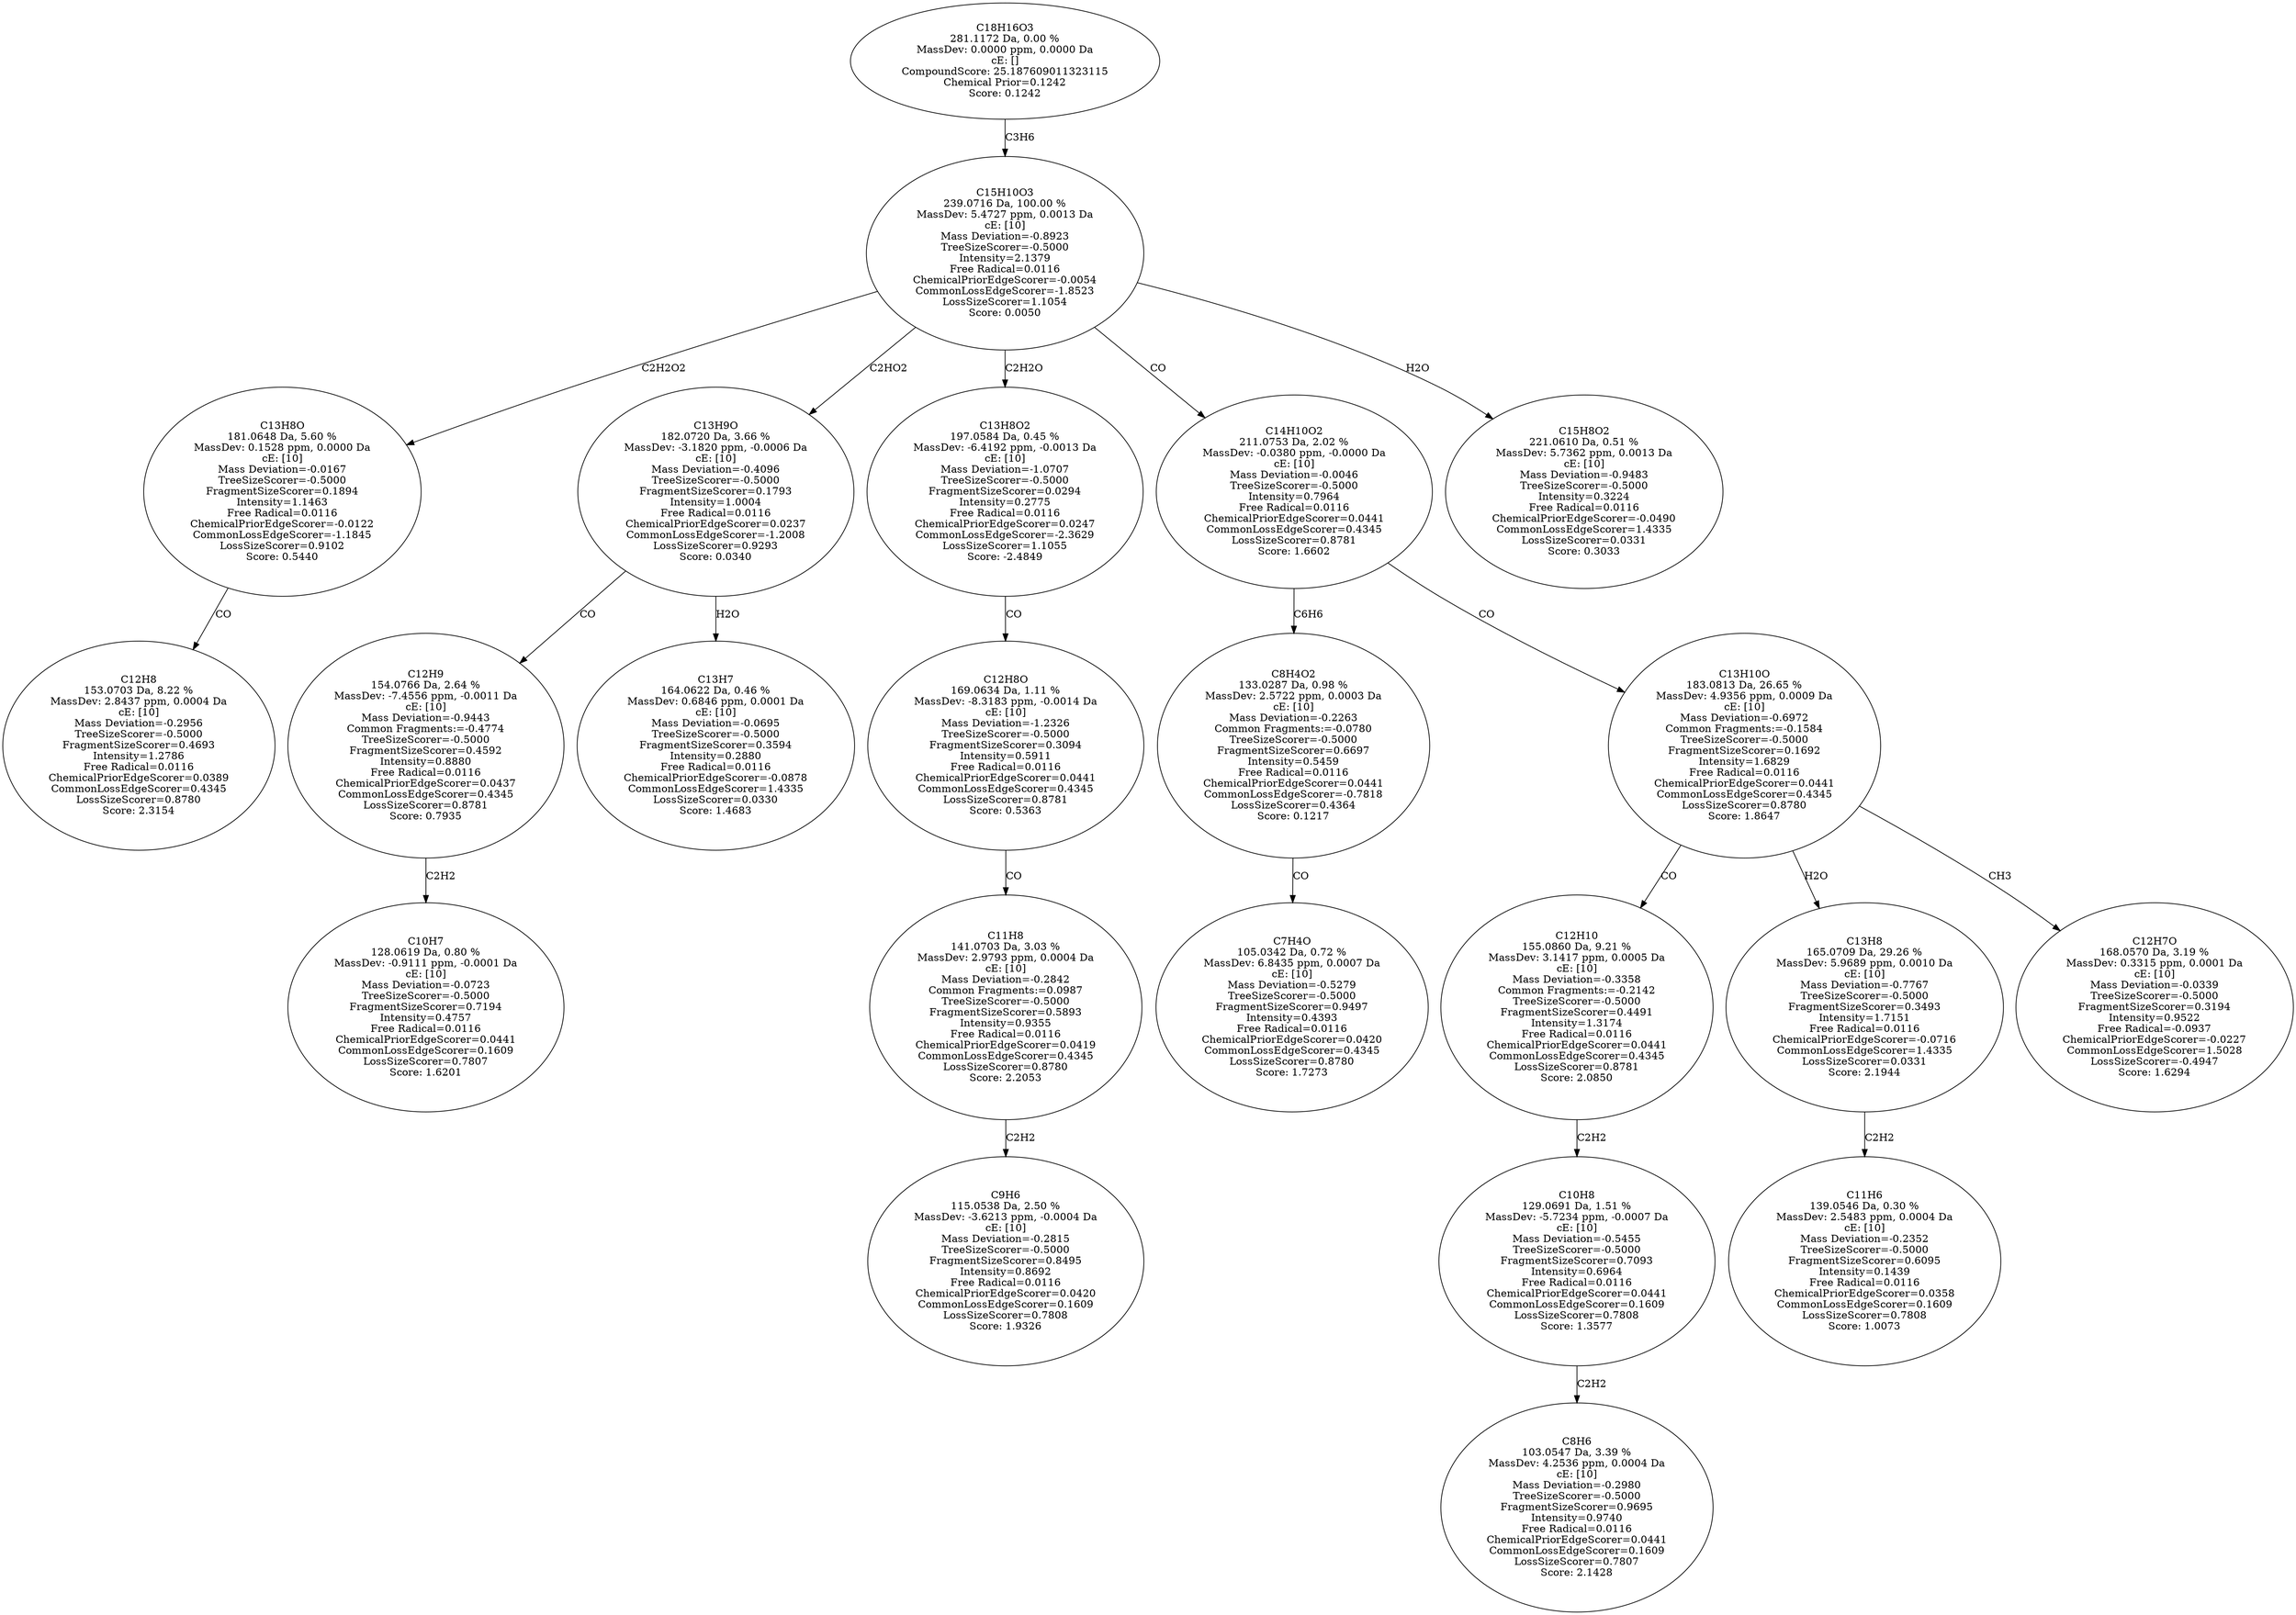 strict digraph {
v1 [label="C12H8\n153.0703 Da, 8.22 %\nMassDev: 2.8437 ppm, 0.0004 Da\ncE: [10]\nMass Deviation=-0.2956\nTreeSizeScorer=-0.5000\nFragmentSizeScorer=0.4693\nIntensity=1.2786\nFree Radical=0.0116\nChemicalPriorEdgeScorer=0.0389\nCommonLossEdgeScorer=0.4345\nLossSizeScorer=0.8780\nScore: 2.3154"];
v2 [label="C13H8O\n181.0648 Da, 5.60 %\nMassDev: 0.1528 ppm, 0.0000 Da\ncE: [10]\nMass Deviation=-0.0167\nTreeSizeScorer=-0.5000\nFragmentSizeScorer=0.1894\nIntensity=1.1463\nFree Radical=0.0116\nChemicalPriorEdgeScorer=-0.0122\nCommonLossEdgeScorer=-1.1845\nLossSizeScorer=0.9102\nScore: 0.5440"];
v3 [label="C10H7\n128.0619 Da, 0.80 %\nMassDev: -0.9111 ppm, -0.0001 Da\ncE: [10]\nMass Deviation=-0.0723\nTreeSizeScorer=-0.5000\nFragmentSizeScorer=0.7194\nIntensity=0.4757\nFree Radical=0.0116\nChemicalPriorEdgeScorer=0.0441\nCommonLossEdgeScorer=0.1609\nLossSizeScorer=0.7807\nScore: 1.6201"];
v4 [label="C12H9\n154.0766 Da, 2.64 %\nMassDev: -7.4556 ppm, -0.0011 Da\ncE: [10]\nMass Deviation=-0.9443\nCommon Fragments:=-0.4774\nTreeSizeScorer=-0.5000\nFragmentSizeScorer=0.4592\nIntensity=0.8880\nFree Radical=0.0116\nChemicalPriorEdgeScorer=0.0437\nCommonLossEdgeScorer=0.4345\nLossSizeScorer=0.8781\nScore: 0.7935"];
v5 [label="C13H7\n164.0622 Da, 0.46 %\nMassDev: 0.6846 ppm, 0.0001 Da\ncE: [10]\nMass Deviation=-0.0695\nTreeSizeScorer=-0.5000\nFragmentSizeScorer=0.3594\nIntensity=0.2880\nFree Radical=0.0116\nChemicalPriorEdgeScorer=-0.0878\nCommonLossEdgeScorer=1.4335\nLossSizeScorer=0.0330\nScore: 1.4683"];
v6 [label="C13H9O\n182.0720 Da, 3.66 %\nMassDev: -3.1820 ppm, -0.0006 Da\ncE: [10]\nMass Deviation=-0.4096\nTreeSizeScorer=-0.5000\nFragmentSizeScorer=0.1793\nIntensity=1.0004\nFree Radical=0.0116\nChemicalPriorEdgeScorer=0.0237\nCommonLossEdgeScorer=-1.2008\nLossSizeScorer=0.9293\nScore: 0.0340"];
v7 [label="C9H6\n115.0538 Da, 2.50 %\nMassDev: -3.6213 ppm, -0.0004 Da\ncE: [10]\nMass Deviation=-0.2815\nTreeSizeScorer=-0.5000\nFragmentSizeScorer=0.8495\nIntensity=0.8692\nFree Radical=0.0116\nChemicalPriorEdgeScorer=0.0420\nCommonLossEdgeScorer=0.1609\nLossSizeScorer=0.7808\nScore: 1.9326"];
v8 [label="C11H8\n141.0703 Da, 3.03 %\nMassDev: 2.9793 ppm, 0.0004 Da\ncE: [10]\nMass Deviation=-0.2842\nCommon Fragments:=0.0987\nTreeSizeScorer=-0.5000\nFragmentSizeScorer=0.5893\nIntensity=0.9355\nFree Radical=0.0116\nChemicalPriorEdgeScorer=0.0419\nCommonLossEdgeScorer=0.4345\nLossSizeScorer=0.8780\nScore: 2.2053"];
v9 [label="C12H8O\n169.0634 Da, 1.11 %\nMassDev: -8.3183 ppm, -0.0014 Da\ncE: [10]\nMass Deviation=-1.2326\nTreeSizeScorer=-0.5000\nFragmentSizeScorer=0.3094\nIntensity=0.5911\nFree Radical=0.0116\nChemicalPriorEdgeScorer=0.0441\nCommonLossEdgeScorer=0.4345\nLossSizeScorer=0.8781\nScore: 0.5363"];
v10 [label="C13H8O2\n197.0584 Da, 0.45 %\nMassDev: -6.4192 ppm, -0.0013 Da\ncE: [10]\nMass Deviation=-1.0707\nTreeSizeScorer=-0.5000\nFragmentSizeScorer=0.0294\nIntensity=0.2775\nFree Radical=0.0116\nChemicalPriorEdgeScorer=0.0247\nCommonLossEdgeScorer=-2.3629\nLossSizeScorer=1.1055\nScore: -2.4849"];
v11 [label="C7H4O\n105.0342 Da, 0.72 %\nMassDev: 6.8435 ppm, 0.0007 Da\ncE: [10]\nMass Deviation=-0.5279\nTreeSizeScorer=-0.5000\nFragmentSizeScorer=0.9497\nIntensity=0.4393\nFree Radical=0.0116\nChemicalPriorEdgeScorer=0.0420\nCommonLossEdgeScorer=0.4345\nLossSizeScorer=0.8780\nScore: 1.7273"];
v12 [label="C8H4O2\n133.0287 Da, 0.98 %\nMassDev: 2.5722 ppm, 0.0003 Da\ncE: [10]\nMass Deviation=-0.2263\nCommon Fragments:=-0.0780\nTreeSizeScorer=-0.5000\nFragmentSizeScorer=0.6697\nIntensity=0.5459\nFree Radical=0.0116\nChemicalPriorEdgeScorer=0.0441\nCommonLossEdgeScorer=-0.7818\nLossSizeScorer=0.4364\nScore: 0.1217"];
v13 [label="C8H6\n103.0547 Da, 3.39 %\nMassDev: 4.2536 ppm, 0.0004 Da\ncE: [10]\nMass Deviation=-0.2980\nTreeSizeScorer=-0.5000\nFragmentSizeScorer=0.9695\nIntensity=0.9740\nFree Radical=0.0116\nChemicalPriorEdgeScorer=0.0441\nCommonLossEdgeScorer=0.1609\nLossSizeScorer=0.7807\nScore: 2.1428"];
v14 [label="C10H8\n129.0691 Da, 1.51 %\nMassDev: -5.7234 ppm, -0.0007 Da\ncE: [10]\nMass Deviation=-0.5455\nTreeSizeScorer=-0.5000\nFragmentSizeScorer=0.7093\nIntensity=0.6964\nFree Radical=0.0116\nChemicalPriorEdgeScorer=0.0441\nCommonLossEdgeScorer=0.1609\nLossSizeScorer=0.7808\nScore: 1.3577"];
v15 [label="C12H10\n155.0860 Da, 9.21 %\nMassDev: 3.1417 ppm, 0.0005 Da\ncE: [10]\nMass Deviation=-0.3358\nCommon Fragments:=-0.2142\nTreeSizeScorer=-0.5000\nFragmentSizeScorer=0.4491\nIntensity=1.3174\nFree Radical=0.0116\nChemicalPriorEdgeScorer=0.0441\nCommonLossEdgeScorer=0.4345\nLossSizeScorer=0.8781\nScore: 2.0850"];
v16 [label="C11H6\n139.0546 Da, 0.30 %\nMassDev: 2.5483 ppm, 0.0004 Da\ncE: [10]\nMass Deviation=-0.2352\nTreeSizeScorer=-0.5000\nFragmentSizeScorer=0.6095\nIntensity=0.1439\nFree Radical=0.0116\nChemicalPriorEdgeScorer=0.0358\nCommonLossEdgeScorer=0.1609\nLossSizeScorer=0.7808\nScore: 1.0073"];
v17 [label="C13H8\n165.0709 Da, 29.26 %\nMassDev: 5.9689 ppm, 0.0010 Da\ncE: [10]\nMass Deviation=-0.7767\nTreeSizeScorer=-0.5000\nFragmentSizeScorer=0.3493\nIntensity=1.7151\nFree Radical=0.0116\nChemicalPriorEdgeScorer=-0.0716\nCommonLossEdgeScorer=1.4335\nLossSizeScorer=0.0331\nScore: 2.1944"];
v18 [label="C12H7O\n168.0570 Da, 3.19 %\nMassDev: 0.3315 ppm, 0.0001 Da\ncE: [10]\nMass Deviation=-0.0339\nTreeSizeScorer=-0.5000\nFragmentSizeScorer=0.3194\nIntensity=0.9522\nFree Radical=-0.0937\nChemicalPriorEdgeScorer=-0.0227\nCommonLossEdgeScorer=1.5028\nLossSizeScorer=-0.4947\nScore: 1.6294"];
v19 [label="C13H10O\n183.0813 Da, 26.65 %\nMassDev: 4.9356 ppm, 0.0009 Da\ncE: [10]\nMass Deviation=-0.6972\nCommon Fragments:=-0.1584\nTreeSizeScorer=-0.5000\nFragmentSizeScorer=0.1692\nIntensity=1.6829\nFree Radical=0.0116\nChemicalPriorEdgeScorer=0.0441\nCommonLossEdgeScorer=0.4345\nLossSizeScorer=0.8780\nScore: 1.8647"];
v20 [label="C14H10O2\n211.0753 Da, 2.02 %\nMassDev: -0.0380 ppm, -0.0000 Da\ncE: [10]\nMass Deviation=-0.0046\nTreeSizeScorer=-0.5000\nIntensity=0.7964\nFree Radical=0.0116\nChemicalPriorEdgeScorer=0.0441\nCommonLossEdgeScorer=0.4345\nLossSizeScorer=0.8781\nScore: 1.6602"];
v21 [label="C15H8O2\n221.0610 Da, 0.51 %\nMassDev: 5.7362 ppm, 0.0013 Da\ncE: [10]\nMass Deviation=-0.9483\nTreeSizeScorer=-0.5000\nIntensity=0.3224\nFree Radical=0.0116\nChemicalPriorEdgeScorer=-0.0490\nCommonLossEdgeScorer=1.4335\nLossSizeScorer=0.0331\nScore: 0.3033"];
v22 [label="C15H10O3\n239.0716 Da, 100.00 %\nMassDev: 5.4727 ppm, 0.0013 Da\ncE: [10]\nMass Deviation=-0.8923\nTreeSizeScorer=-0.5000\nIntensity=2.1379\nFree Radical=0.0116\nChemicalPriorEdgeScorer=-0.0054\nCommonLossEdgeScorer=-1.8523\nLossSizeScorer=1.1054\nScore: 0.0050"];
v23 [label="C18H16O3\n281.1172 Da, 0.00 %\nMassDev: 0.0000 ppm, 0.0000 Da\ncE: []\nCompoundScore: 25.187609011323115\nChemical Prior=0.1242\nScore: 0.1242"];
v2 -> v1 [label="CO"];
v22 -> v2 [label="C2H2O2"];
v4 -> v3 [label="C2H2"];
v6 -> v4 [label="CO"];
v6 -> v5 [label="H2O"];
v22 -> v6 [label="C2HO2"];
v8 -> v7 [label="C2H2"];
v9 -> v8 [label="CO"];
v10 -> v9 [label="CO"];
v22 -> v10 [label="C2H2O"];
v12 -> v11 [label="CO"];
v20 -> v12 [label="C6H6"];
v14 -> v13 [label="C2H2"];
v15 -> v14 [label="C2H2"];
v19 -> v15 [label="CO"];
v17 -> v16 [label="C2H2"];
v19 -> v17 [label="H2O"];
v19 -> v18 [label="CH3"];
v20 -> v19 [label="CO"];
v22 -> v20 [label="CO"];
v22 -> v21 [label="H2O"];
v23 -> v22 [label="C3H6"];
}